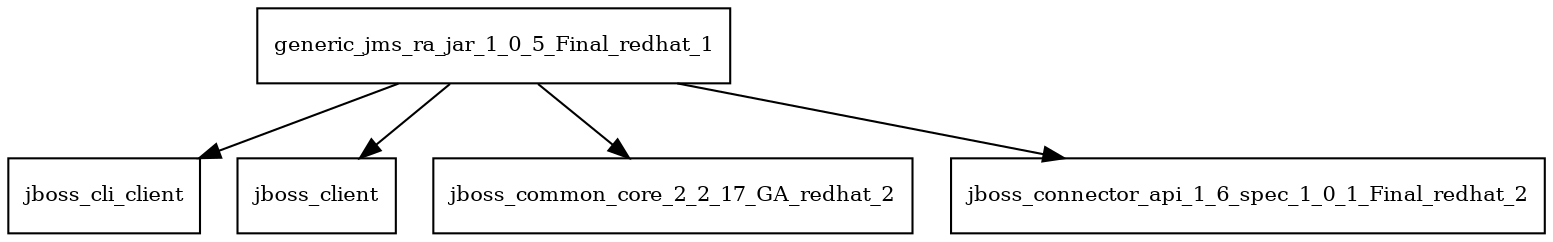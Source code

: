 digraph generic_jms_ra_jar_1_0_5_Final_redhat_1_dependencies {
  node [shape = box, fontsize=10.0];
  generic_jms_ra_jar_1_0_5_Final_redhat_1 -> jboss_cli_client;
  generic_jms_ra_jar_1_0_5_Final_redhat_1 -> jboss_client;
  generic_jms_ra_jar_1_0_5_Final_redhat_1 -> jboss_common_core_2_2_17_GA_redhat_2;
  generic_jms_ra_jar_1_0_5_Final_redhat_1 -> jboss_connector_api_1_6_spec_1_0_1_Final_redhat_2;
}
